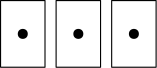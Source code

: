 <?xml version="1.0"?>
<!DOCTYPE ipe SYSTEM "ipe.dtd">
<ipe version="70206" creator="Ipe 7.2.7">
<info created="D:20180419101251" modified="D:20180419101251"/>
<ipestyle name="basic">
<symbol name="arrow/arc(spx)">
<path stroke="sym-stroke" fill="sym-stroke" pen="sym-pen">
0 0 m
-1 0.333 l
-1 -0.333 l
h
</path>
</symbol>
<symbol name="arrow/farc(spx)">
<path stroke="sym-stroke" fill="white" pen="sym-pen">
0 0 m
-1 0.333 l
-1 -0.333 l
h
</path>
</symbol>
<symbol name="arrow/ptarc(spx)">
<path stroke="sym-stroke" fill="sym-stroke" pen="sym-pen">
0 0 m
-1 0.333 l
-0.8 0 l
-1 -0.333 l
h
</path>
</symbol>
<symbol name="arrow/fptarc(spx)">
<path stroke="sym-stroke" fill="white" pen="sym-pen">
0 0 m
-1 0.333 l
-0.8 0 l
-1 -0.333 l
h
</path>
</symbol>
<symbol name="mark/circle(sx)" transformations="translations">
<path fill="sym-stroke">
0.6 0 0 0.6 0 0 e
0.4 0 0 0.4 0 0 e
</path>
</symbol>
<symbol name="mark/disk(sx)" transformations="translations">
<path fill="sym-stroke">
0.6 0 0 0.6 0 0 e
</path>
</symbol>
<symbol name="mark/fdisk(sfx)" transformations="translations">
<group>
<path fill="sym-fill">
0.5 0 0 0.5 0 0 e
</path>
<path fill="sym-stroke" fillrule="eofill">
0.6 0 0 0.6 0 0 e
0.4 0 0 0.4 0 0 e
</path>
</group>
</symbol>
<symbol name="mark/box(sx)" transformations="translations">
<path fill="sym-stroke" fillrule="eofill">
-0.6 -0.6 m
0.6 -0.6 l
0.6 0.6 l
-0.6 0.6 l
h
-0.4 -0.4 m
0.4 -0.4 l
0.4 0.4 l
-0.4 0.4 l
h
</path>
</symbol>
<symbol name="mark/square(sx)" transformations="translations">
<path fill="sym-stroke">
-0.6 -0.6 m
0.6 -0.6 l
0.6 0.6 l
-0.6 0.6 l
h
</path>
</symbol>
<symbol name="mark/fsquare(sfx)" transformations="translations">
<group>
<path fill="sym-fill">
-0.5 -0.5 m
0.5 -0.5 l
0.5 0.5 l
-0.5 0.5 l
h
</path>
<path fill="sym-stroke" fillrule="eofill">
-0.6 -0.6 m
0.6 -0.6 l
0.6 0.6 l
-0.6 0.6 l
h
-0.4 -0.4 m
0.4 -0.4 l
0.4 0.4 l
-0.4 0.4 l
h
</path>
</group>
</symbol>
<symbol name="mark/cross(sx)" transformations="translations">
<group>
<path fill="sym-stroke">
-0.43 -0.57 m
0.57 0.43 l
0.43 0.57 l
-0.57 -0.43 l
h
</path>
<path fill="sym-stroke">
-0.43 0.57 m
0.57 -0.43 l
0.43 -0.57 l
-0.57 0.43 l
h
</path>
</group>
</symbol>
<symbol name="arrow/fnormal(spx)">
<path stroke="sym-stroke" fill="white" pen="sym-pen">
0 0 m
-1 0.333 l
-1 -0.333 l
h
</path>
</symbol>
<symbol name="arrow/pointed(spx)">
<path stroke="sym-stroke" fill="sym-stroke" pen="sym-pen">
0 0 m
-1 0.333 l
-0.8 0 l
-1 -0.333 l
h
</path>
</symbol>
<symbol name="arrow/fpointed(spx)">
<path stroke="sym-stroke" fill="white" pen="sym-pen">
0 0 m
-1 0.333 l
-0.8 0 l
-1 -0.333 l
h
</path>
</symbol>
<symbol name="arrow/linear(spx)">
<path stroke="sym-stroke" pen="sym-pen">
-1 0.333 m
0 0 l
-1 -0.333 l
</path>
</symbol>
<symbol name="arrow/fdouble(spx)">
<path stroke="sym-stroke" fill="white" pen="sym-pen">
0 0 m
-1 0.333 l
-1 -0.333 l
h
-1 0 m
-2 0.333 l
-2 -0.333 l
h
</path>
</symbol>
<symbol name="arrow/double(spx)">
<path stroke="sym-stroke" fill="sym-stroke" pen="sym-pen">
0 0 m
-1 0.333 l
-1 -0.333 l
h
-1 0 m
-2 0.333 l
-2 -0.333 l
h
</path>
</symbol>
<pen name="heavier" value="0.8"/>
<pen name="fat" value="1.2"/>
<pen name="ultrafat" value="2"/>
<symbolsize name="large" value="5"/>
<symbolsize name="small" value="2"/>
<symbolsize name="tiny" value="1.1"/>
<arrowsize name="large" value="10"/>
<arrowsize name="small" value="5"/>
<arrowsize name="tiny" value="3"/>
<color name="red" value="1 0 0"/>
<color name="green" value="0 1 0"/>
<color name="blue" value="0 0 1"/>
<color name="yellow" value="1 1 0"/>
<color name="orange" value="1 0.647 0"/>
<color name="gold" value="1 0.843 0"/>
<color name="purple" value="0.627 0.125 0.941"/>
<color name="gray" value="0.745"/>
<color name="brown" value="0.647 0.165 0.165"/>
<color name="navy" value="0 0 0.502"/>
<color name="pink" value="1 0.753 0.796"/>
<color name="seagreen" value="0.18 0.545 0.341"/>
<color name="turquoise" value="0.251 0.878 0.816"/>
<color name="violet" value="0.933 0.51 0.933"/>
<color name="darkblue" value="0 0 0.545"/>
<color name="darkcyan" value="0 0.545 0.545"/>
<color name="darkgray" value="0.663"/>
<color name="darkgreen" value="0 0.392 0"/>
<color name="darkmagenta" value="0.545 0 0.545"/>
<color name="darkorange" value="1 0.549 0"/>
<color name="darkred" value="0.545 0 0"/>
<color name="lightblue" value="0.678 0.847 0.902"/>
<color name="lightcyan" value="0.878 1 1"/>
<color name="lightgray" value="0.827"/>
<color name="lightgreen" value="0.565 0.933 0.565"/>
<color name="lightyellow" value="1 1 0.878"/>
<dashstyle name="dashed" value="[4] 0"/>
<dashstyle name="dotted" value="[1 3] 0"/>
<dashstyle name="dash dotted" value="[4 2 1 2] 0"/>
<dashstyle name="dash dot dotted" value="[4 2 1 2 1 2] 0"/>
<textsize name="large" value="\large"/>
<textsize name="Large" value="\Large"/>
<textsize name="LARGE" value="\LARGE"/>
<textsize name="huge" value="\huge"/>
<textsize name="Huge" value="\Huge"/>
<textsize name="small" value="\small"/>
<textsize name="footnote" value="\footnotesize"/>
<textsize name="tiny" value="\tiny"/>
<textstyle name="center" begin="\begin{center}" end="\end{center}"/>
<textstyle name="itemize" begin="\begin{itemize}" end="\end{itemize}"/>
<textstyle name="item" begin="\begin{itemize}\item{}" end="\end{itemize}"/>
<gridsize name="4 pts" value="4"/>
<gridsize name="8 pts (~3 mm)" value="8"/>
<gridsize name="16 pts (~6 mm)" value="16"/>
<gridsize name="32 pts (~12 mm)" value="32"/>
<gridsize name="10 pts (~3.5 mm)" value="10"/>
<gridsize name="20 pts (~7 mm)" value="20"/>
<gridsize name="14 pts (~5 mm)" value="14"/>
<gridsize name="28 pts (~10 mm)" value="28"/>
<gridsize name="56 pts (~20 mm)" value="56"/>
<anglesize name="90 deg" value="90"/>
<anglesize name="60 deg" value="60"/>
<anglesize name="45 deg" value="45"/>
<anglesize name="30 deg" value="30"/>
<anglesize name="22.5 deg" value="22.5"/>
<opacity name="10%" value="0.1"/>
<opacity name="30%" value="0.3"/>
<opacity name="50%" value="0.5"/>
<opacity name="75%" value="0.75"/>
<tiling name="falling" angle="-60" step="4" width="1"/>
<tiling name="rising" angle="30" step="4" width="1"/>
</ipestyle>
<page>
<layer name="alpha"/>
<layer name="beta"/>
<layer name="gamma"/>
<layer name="delta"/>
<layer name="epsilon"/>
<view layers="alpha" active="alpha"/>
<view layers="beta" active="beta"/>
<view layers="gamma" active="beta"/>
<view layers="delta" active="delta"/>
<view layers="epsilon" active="epsilon"/>
<path layer="alpha" matrix="1 0 0 1 0 28" stroke="black">
112 688 m
112 664 l
128 664 l
128 688 l
h
</path>
<use matrix="1 0 0 1 0 28" name="mark/disk(sx)" pos="120 676" size="normal" stroke="black"/>
<use layer="beta" matrix="1 0 0 1 -28 24" name="mark/disk(sx)" pos="148 676" size="normal" stroke="black"/>
<use matrix="1 0 0 1 -28 32" name="mark/disk(sx)" pos="164 676" size="normal" stroke="black"/>
<path matrix="1 0 0 1 -28 28" stroke="lightgray">
156 688 m
156 664 l
</path>
<path matrix="1 0 0 1 -28 28" stroke="black">
140 688 m
140 664 l
172 664 l
172 688 l
h
</path>
<path layer="alpha" matrix="1 0 0 1 20 28" stroke="black">
112 688 m
112 664 l
128 664 l
128 688 l
h
</path>
<use matrix="1 0 0 1 20 28" name="mark/disk(sx)" pos="120 676" size="normal" stroke="black"/>
<path matrix="1 0 0 1 40 28" stroke="black">
112 688 m
112 664 l
128 664 l
128 688 l
h
</path>
<use matrix="1 0 0 1 40 28" name="mark/disk(sx)" pos="120 676" size="normal" stroke="black"/>
<path layer="beta" matrix="1 0 0 1 40 28" stroke="black">
112 688 m
112 664 l
128 664 l
128 688 l
h
</path>
<use matrix="1 0 0 1 40 28" name="mark/disk(sx)" pos="120 676" size="normal" stroke="black"/>
<use layer="gamma" matrix="1 0 0 1 -4 24" name="mark/disk(sx)" pos="148 676" size="normal" stroke="black"/>
<use matrix="1 0 0 1 -4 32" name="mark/disk(sx)" pos="164 676" size="normal" stroke="black"/>
<path matrix="1 0 0 1 -4 28" stroke="lightgray">
156 688 m
156 664 l
</path>
<path matrix="1 0 0 1 -4 28" stroke="black">
140 688 m
140 664 l
172 664 l
172 688 l
h
</path>
<path matrix="1 0 0 1 0 28" stroke="black">
112 688 m
112 664 l
128 664 l
128 688 l
h
</path>
<use matrix="1 0 0 1 0 28" name="mark/disk(sx)" pos="120 676" size="normal" stroke="black"/>
<use layer="delta" matrix="1 0 0 1 -28 32" name="mark/disk(sx)" pos="148 676" size="normal" stroke="black"/>
<use matrix="1 0 0 1 -28 24" name="mark/disk(sx)" pos="164 676" size="normal" stroke="black"/>
<path matrix="1 0 0 1 -28 28" stroke="lightgray">
156 688 m
156 664 l
</path>
<path matrix="1 0 0 1 -28 28" stroke="black">
140 688 m
140 664 l
172 664 l
172 688 l
h
</path>
<path matrix="1 0 0 1 40 28" stroke="black">
112 688 m
112 664 l
128 664 l
128 688 l
h
</path>
<use matrix="1 0 0 1 40 28" name="mark/disk(sx)" pos="120 676" size="normal" stroke="black"/>
<use layer="epsilon" matrix="1 0 0 1 -4 32" name="mark/disk(sx)" pos="148 676" size="normal" stroke="black"/>
<use matrix="1 0 0 1 -4 24" name="mark/disk(sx)" pos="164 676" size="normal" stroke="black"/>
<path matrix="1 0 0 1 -4 28" stroke="lightgray">
156 688 m
156 664 l
</path>
<path matrix="1 0 0 1 -4 28" stroke="black">
140 688 m
140 664 l
172 664 l
172 688 l
h
</path>
<path matrix="1 0 0 1 0 28" stroke="black">
112 688 m
112 664 l
128 664 l
128 688 l
h
</path>
<use matrix="1 0 0 1 0 28" name="mark/disk(sx)" pos="120 676" size="normal" stroke="black"/>
</page>
</ipe>
